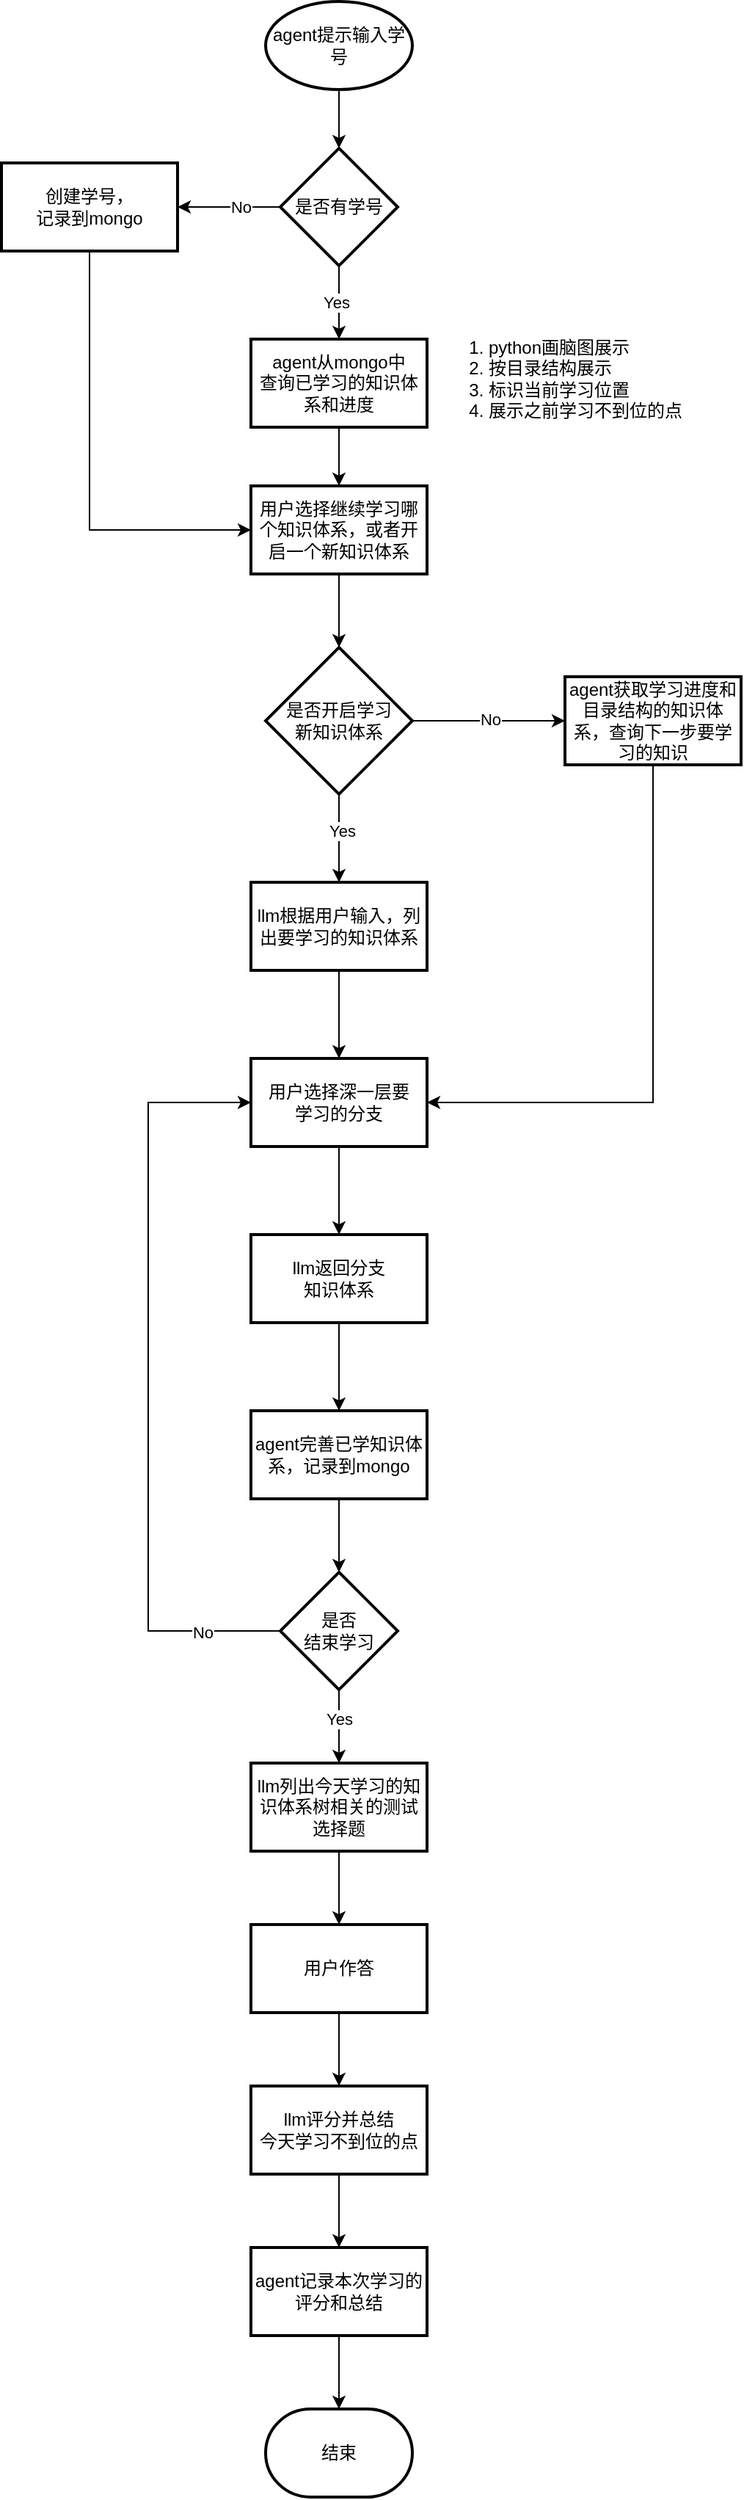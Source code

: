 <mxfile version="24.4.9" type="github">
  <diagram id="C5RBs43oDa-KdzZeNtuy" name="Page-1">
    <mxGraphModel dx="1752" dy="491" grid="1" gridSize="10" guides="1" tooltips="1" connect="1" arrows="1" fold="1" page="1" pageScale="1" pageWidth="827" pageHeight="1169" math="0" shadow="0">
      <root>
        <mxCell id="WIyWlLk6GJQsqaUBKTNV-0" />
        <mxCell id="WIyWlLk6GJQsqaUBKTNV-1" parent="WIyWlLk6GJQsqaUBKTNV-0" />
        <mxCell id="chA8V7Ig7ssHcd86SWjw-2" value="" style="edgeStyle=orthogonalEdgeStyle;rounded=0;orthogonalLoop=1;jettySize=auto;html=1;" parent="WIyWlLk6GJQsqaUBKTNV-1" source="chA8V7Ig7ssHcd86SWjw-0" target="chA8V7Ig7ssHcd86SWjw-1" edge="1">
          <mxGeometry relative="1" as="geometry" />
        </mxCell>
        <mxCell id="chA8V7Ig7ssHcd86SWjw-0" value="agent提示输入学号" style="strokeWidth=2;html=1;shape=mxgraph.flowchart.start_1;whiteSpace=wrap;" parent="WIyWlLk6GJQsqaUBKTNV-1" vertex="1">
          <mxGeometry x="90" y="20" width="100" height="60" as="geometry" />
        </mxCell>
        <mxCell id="chA8V7Ig7ssHcd86SWjw-4" value="" style="edgeStyle=orthogonalEdgeStyle;rounded=0;orthogonalLoop=1;jettySize=auto;html=1;" parent="WIyWlLk6GJQsqaUBKTNV-1" source="chA8V7Ig7ssHcd86SWjw-1" target="chA8V7Ig7ssHcd86SWjw-3" edge="1">
          <mxGeometry relative="1" as="geometry" />
        </mxCell>
        <mxCell id="chA8V7Ig7ssHcd86SWjw-5" value="Yes" style="edgeLabel;html=1;align=center;verticalAlign=middle;resizable=0;points=[];" parent="chA8V7Ig7ssHcd86SWjw-4" vertex="1" connectable="0">
          <mxGeometry x="-0.022" y="-2" relative="1" as="geometry">
            <mxPoint as="offset" />
          </mxGeometry>
        </mxCell>
        <mxCell id="chA8V7Ig7ssHcd86SWjw-44" value="" style="edgeStyle=orthogonalEdgeStyle;rounded=0;orthogonalLoop=1;jettySize=auto;html=1;" parent="WIyWlLk6GJQsqaUBKTNV-1" source="chA8V7Ig7ssHcd86SWjw-1" target="chA8V7Ig7ssHcd86SWjw-43" edge="1">
          <mxGeometry relative="1" as="geometry" />
        </mxCell>
        <mxCell id="chA8V7Ig7ssHcd86SWjw-45" value="No" style="edgeLabel;html=1;align=center;verticalAlign=middle;resizable=0;points=[];" parent="chA8V7Ig7ssHcd86SWjw-44" vertex="1" connectable="0">
          <mxGeometry x="-0.233" y="3" relative="1" as="geometry">
            <mxPoint y="-3" as="offset" />
          </mxGeometry>
        </mxCell>
        <mxCell id="chA8V7Ig7ssHcd86SWjw-1" value="是否有学号" style="rhombus;whiteSpace=wrap;html=1;strokeWidth=2;" parent="WIyWlLk6GJQsqaUBKTNV-1" vertex="1">
          <mxGeometry x="100" y="120" width="80" height="80" as="geometry" />
        </mxCell>
        <mxCell id="chA8V7Ig7ssHcd86SWjw-9" value="" style="edgeStyle=orthogonalEdgeStyle;rounded=0;orthogonalLoop=1;jettySize=auto;html=1;" parent="WIyWlLk6GJQsqaUBKTNV-1" source="chA8V7Ig7ssHcd86SWjw-3" target="chA8V7Ig7ssHcd86SWjw-8" edge="1">
          <mxGeometry relative="1" as="geometry" />
        </mxCell>
        <mxCell id="chA8V7Ig7ssHcd86SWjw-3" value="agent从mongo中&lt;div&gt;查询已学习的知识体系和进度&lt;/div&gt;" style="whiteSpace=wrap;html=1;strokeWidth=2;" parent="WIyWlLk6GJQsqaUBKTNV-1" vertex="1">
          <mxGeometry x="80" y="250" width="120" height="60" as="geometry" />
        </mxCell>
        <mxCell id="chA8V7Ig7ssHcd86SWjw-19" style="edgeStyle=orthogonalEdgeStyle;rounded=0;orthogonalLoop=1;jettySize=auto;html=1;exitX=0.5;exitY=1;exitDx=0;exitDy=0;entryX=1;entryY=0.5;entryDx=0;entryDy=0;" parent="WIyWlLk6GJQsqaUBKTNV-1" source="chA8V7Ig7ssHcd86SWjw-6" target="chA8V7Ig7ssHcd86SWjw-17" edge="1">
          <mxGeometry relative="1" as="geometry" />
        </mxCell>
        <mxCell id="chA8V7Ig7ssHcd86SWjw-6" value="agent获取学习进度和目录结构的知识体系，查询下一步要学习的知识" style="whiteSpace=wrap;html=1;strokeWidth=2;" parent="WIyWlLk6GJQsqaUBKTNV-1" vertex="1">
          <mxGeometry x="294" y="480" width="120" height="60" as="geometry" />
        </mxCell>
        <mxCell id="chA8V7Ig7ssHcd86SWjw-11" value="" style="edgeStyle=orthogonalEdgeStyle;rounded=0;orthogonalLoop=1;jettySize=auto;html=1;" parent="WIyWlLk6GJQsqaUBKTNV-1" source="chA8V7Ig7ssHcd86SWjw-8" target="chA8V7Ig7ssHcd86SWjw-10" edge="1">
          <mxGeometry relative="1" as="geometry" />
        </mxCell>
        <mxCell id="chA8V7Ig7ssHcd86SWjw-8" value="用户选择继续学习哪个知识体系，或者开启一个新知识体系" style="whiteSpace=wrap;html=1;strokeWidth=2;" parent="WIyWlLk6GJQsqaUBKTNV-1" vertex="1">
          <mxGeometry x="80" y="350" width="120" height="60" as="geometry" />
        </mxCell>
        <mxCell id="chA8V7Ig7ssHcd86SWjw-12" style="edgeStyle=orthogonalEdgeStyle;rounded=0;orthogonalLoop=1;jettySize=auto;html=1;exitX=1;exitY=0.5;exitDx=0;exitDy=0;entryX=0;entryY=0.5;entryDx=0;entryDy=0;" parent="WIyWlLk6GJQsqaUBKTNV-1" source="chA8V7Ig7ssHcd86SWjw-10" target="chA8V7Ig7ssHcd86SWjw-6" edge="1">
          <mxGeometry relative="1" as="geometry" />
        </mxCell>
        <mxCell id="chA8V7Ig7ssHcd86SWjw-13" value="No" style="edgeLabel;html=1;align=center;verticalAlign=middle;resizable=0;points=[];" parent="chA8V7Ig7ssHcd86SWjw-12" vertex="1" connectable="0">
          <mxGeometry x="0.019" y="1" relative="1" as="geometry">
            <mxPoint as="offset" />
          </mxGeometry>
        </mxCell>
        <mxCell id="chA8V7Ig7ssHcd86SWjw-15" value="" style="edgeStyle=orthogonalEdgeStyle;rounded=0;orthogonalLoop=1;jettySize=auto;html=1;" parent="WIyWlLk6GJQsqaUBKTNV-1" source="chA8V7Ig7ssHcd86SWjw-10" target="chA8V7Ig7ssHcd86SWjw-14" edge="1">
          <mxGeometry relative="1" as="geometry" />
        </mxCell>
        <mxCell id="chA8V7Ig7ssHcd86SWjw-16" value="Yes" style="edgeLabel;html=1;align=center;verticalAlign=middle;resizable=0;points=[];" parent="chA8V7Ig7ssHcd86SWjw-15" vertex="1" connectable="0">
          <mxGeometry x="-0.16" y="2" relative="1" as="geometry">
            <mxPoint as="offset" />
          </mxGeometry>
        </mxCell>
        <mxCell id="chA8V7Ig7ssHcd86SWjw-10" value="是否开启&lt;span style=&quot;background-color: initial;&quot;&gt;学习&lt;/span&gt;&lt;div&gt;&lt;span style=&quot;background-color: initial;&quot;&gt;新知识体系&lt;/span&gt;&lt;/div&gt;" style="rhombus;whiteSpace=wrap;html=1;strokeWidth=2;" parent="WIyWlLk6GJQsqaUBKTNV-1" vertex="1">
          <mxGeometry x="90" y="460" width="100" height="100" as="geometry" />
        </mxCell>
        <mxCell id="chA8V7Ig7ssHcd86SWjw-18" value="" style="edgeStyle=orthogonalEdgeStyle;rounded=0;orthogonalLoop=1;jettySize=auto;html=1;" parent="WIyWlLk6GJQsqaUBKTNV-1" source="chA8V7Ig7ssHcd86SWjw-14" target="chA8V7Ig7ssHcd86SWjw-17" edge="1">
          <mxGeometry relative="1" as="geometry" />
        </mxCell>
        <mxCell id="chA8V7Ig7ssHcd86SWjw-14" value="llm根据用户输入，列出要学习的知识体系" style="whiteSpace=wrap;html=1;strokeWidth=2;" parent="WIyWlLk6GJQsqaUBKTNV-1" vertex="1">
          <mxGeometry x="80" y="620" width="120" height="60" as="geometry" />
        </mxCell>
        <mxCell id="chA8V7Ig7ssHcd86SWjw-36" style="edgeStyle=orthogonalEdgeStyle;rounded=0;orthogonalLoop=1;jettySize=auto;html=1;exitX=0.5;exitY=1;exitDx=0;exitDy=0;entryX=0.5;entryY=0;entryDx=0;entryDy=0;" parent="WIyWlLk6GJQsqaUBKTNV-1" source="chA8V7Ig7ssHcd86SWjw-17" target="chA8V7Ig7ssHcd86SWjw-20" edge="1">
          <mxGeometry relative="1" as="geometry" />
        </mxCell>
        <mxCell id="chA8V7Ig7ssHcd86SWjw-17" value="用户选择深一层要&lt;div&gt;学习的分支&lt;/div&gt;" style="whiteSpace=wrap;html=1;strokeWidth=2;" parent="WIyWlLk6GJQsqaUBKTNV-1" vertex="1">
          <mxGeometry x="80" y="740" width="120" height="60" as="geometry" />
        </mxCell>
        <mxCell id="chA8V7Ig7ssHcd86SWjw-37" style="edgeStyle=orthogonalEdgeStyle;rounded=0;orthogonalLoop=1;jettySize=auto;html=1;exitX=0.5;exitY=1;exitDx=0;exitDy=0;entryX=0.5;entryY=0;entryDx=0;entryDy=0;" parent="WIyWlLk6GJQsqaUBKTNV-1" source="chA8V7Ig7ssHcd86SWjw-20" target="chA8V7Ig7ssHcd86SWjw-34" edge="1">
          <mxGeometry relative="1" as="geometry" />
        </mxCell>
        <mxCell id="chA8V7Ig7ssHcd86SWjw-20" value="llm返回分支&lt;div&gt;知识体系&lt;/div&gt;" style="whiteSpace=wrap;html=1;strokeWidth=2;" parent="WIyWlLk6GJQsqaUBKTNV-1" vertex="1">
          <mxGeometry x="80" y="860" width="120" height="60" as="geometry" />
        </mxCell>
        <mxCell id="chA8V7Ig7ssHcd86SWjw-24" style="edgeStyle=orthogonalEdgeStyle;rounded=0;orthogonalLoop=1;jettySize=auto;html=1;exitX=0;exitY=0.5;exitDx=0;exitDy=0;entryX=0;entryY=0.5;entryDx=0;entryDy=0;" parent="WIyWlLk6GJQsqaUBKTNV-1" source="chA8V7Ig7ssHcd86SWjw-22" target="chA8V7Ig7ssHcd86SWjw-17" edge="1">
          <mxGeometry relative="1" as="geometry">
            <Array as="points">
              <mxPoint x="10" y="1130" />
              <mxPoint x="10" y="770" />
            </Array>
          </mxGeometry>
        </mxCell>
        <mxCell id="chA8V7Ig7ssHcd86SWjw-25" value="No" style="edgeLabel;html=1;align=center;verticalAlign=middle;resizable=0;points=[];" parent="chA8V7Ig7ssHcd86SWjw-24" vertex="1" connectable="0">
          <mxGeometry x="-0.795" y="1" relative="1" as="geometry">
            <mxPoint as="offset" />
          </mxGeometry>
        </mxCell>
        <mxCell id="chA8V7Ig7ssHcd86SWjw-27" value="" style="edgeStyle=orthogonalEdgeStyle;rounded=0;orthogonalLoop=1;jettySize=auto;html=1;" parent="WIyWlLk6GJQsqaUBKTNV-1" source="chA8V7Ig7ssHcd86SWjw-22" target="chA8V7Ig7ssHcd86SWjw-26" edge="1">
          <mxGeometry relative="1" as="geometry" />
        </mxCell>
        <mxCell id="chA8V7Ig7ssHcd86SWjw-47" value="Yes" style="edgeLabel;html=1;align=center;verticalAlign=middle;resizable=0;points=[];" parent="chA8V7Ig7ssHcd86SWjw-27" vertex="1" connectable="0">
          <mxGeometry x="0.04" y="1" relative="1" as="geometry">
            <mxPoint x="-1" y="-6" as="offset" />
          </mxGeometry>
        </mxCell>
        <mxCell id="chA8V7Ig7ssHcd86SWjw-22" value="是否&lt;div&gt;结束学习&lt;/div&gt;" style="rhombus;whiteSpace=wrap;html=1;strokeWidth=2;" parent="WIyWlLk6GJQsqaUBKTNV-1" vertex="1">
          <mxGeometry x="100" y="1090" width="80" height="80" as="geometry" />
        </mxCell>
        <mxCell id="chA8V7Ig7ssHcd86SWjw-29" value="" style="edgeStyle=orthogonalEdgeStyle;rounded=0;orthogonalLoop=1;jettySize=auto;html=1;" parent="WIyWlLk6GJQsqaUBKTNV-1" source="chA8V7Ig7ssHcd86SWjw-26" target="chA8V7Ig7ssHcd86SWjw-28" edge="1">
          <mxGeometry relative="1" as="geometry" />
        </mxCell>
        <mxCell id="chA8V7Ig7ssHcd86SWjw-26" value="llm列出今天学习的知识体系树相关的测试选择题" style="whiteSpace=wrap;html=1;strokeWidth=2;" parent="WIyWlLk6GJQsqaUBKTNV-1" vertex="1">
          <mxGeometry x="80" y="1220" width="120" height="60" as="geometry" />
        </mxCell>
        <mxCell id="chA8V7Ig7ssHcd86SWjw-33" value="" style="edgeStyle=orthogonalEdgeStyle;rounded=0;orthogonalLoop=1;jettySize=auto;html=1;" parent="WIyWlLk6GJQsqaUBKTNV-1" source="chA8V7Ig7ssHcd86SWjw-28" target="chA8V7Ig7ssHcd86SWjw-32" edge="1">
          <mxGeometry relative="1" as="geometry" />
        </mxCell>
        <mxCell id="chA8V7Ig7ssHcd86SWjw-28" value="用户作答" style="whiteSpace=wrap;html=1;strokeWidth=2;" parent="WIyWlLk6GJQsqaUBKTNV-1" vertex="1">
          <mxGeometry x="80" y="1330" width="120" height="60" as="geometry" />
        </mxCell>
        <mxCell id="chA8V7Ig7ssHcd86SWjw-40" value="" style="edgeStyle=orthogonalEdgeStyle;rounded=0;orthogonalLoop=1;jettySize=auto;html=1;" parent="WIyWlLk6GJQsqaUBKTNV-1" source="chA8V7Ig7ssHcd86SWjw-32" target="chA8V7Ig7ssHcd86SWjw-39" edge="1">
          <mxGeometry relative="1" as="geometry" />
        </mxCell>
        <mxCell id="chA8V7Ig7ssHcd86SWjw-32" value="llm评分并总结&lt;div&gt;今天学习不到位的点&lt;/div&gt;" style="whiteSpace=wrap;html=1;strokeWidth=2;" parent="WIyWlLk6GJQsqaUBKTNV-1" vertex="1">
          <mxGeometry x="80" y="1440" width="120" height="60" as="geometry" />
        </mxCell>
        <mxCell id="chA8V7Ig7ssHcd86SWjw-38" style="edgeStyle=orthogonalEdgeStyle;rounded=0;orthogonalLoop=1;jettySize=auto;html=1;exitX=0.5;exitY=1;exitDx=0;exitDy=0;entryX=0.5;entryY=0;entryDx=0;entryDy=0;" parent="WIyWlLk6GJQsqaUBKTNV-1" source="chA8V7Ig7ssHcd86SWjw-34" target="chA8V7Ig7ssHcd86SWjw-22" edge="1">
          <mxGeometry relative="1" as="geometry" />
        </mxCell>
        <mxCell id="chA8V7Ig7ssHcd86SWjw-34" value="agent完善已学知识体系，记录到mongo" style="whiteSpace=wrap;html=1;strokeWidth=2;" parent="WIyWlLk6GJQsqaUBKTNV-1" vertex="1">
          <mxGeometry x="80" y="980" width="120" height="60" as="geometry" />
        </mxCell>
        <mxCell id="chA8V7Ig7ssHcd86SWjw-42" style="edgeStyle=orthogonalEdgeStyle;rounded=0;orthogonalLoop=1;jettySize=auto;html=1;exitX=0.5;exitY=1;exitDx=0;exitDy=0;" parent="WIyWlLk6GJQsqaUBKTNV-1" source="chA8V7Ig7ssHcd86SWjw-39" target="chA8V7Ig7ssHcd86SWjw-41" edge="1">
          <mxGeometry relative="1" as="geometry" />
        </mxCell>
        <mxCell id="chA8V7Ig7ssHcd86SWjw-39" value="agent记录本次学习的评分和总结" style="whiteSpace=wrap;html=1;strokeWidth=2;" parent="WIyWlLk6GJQsqaUBKTNV-1" vertex="1">
          <mxGeometry x="80" y="1550" width="120" height="60" as="geometry" />
        </mxCell>
        <mxCell id="chA8V7Ig7ssHcd86SWjw-41" value="结束" style="strokeWidth=2;html=1;shape=mxgraph.flowchart.terminator;whiteSpace=wrap;" parent="WIyWlLk6GJQsqaUBKTNV-1" vertex="1">
          <mxGeometry x="90" y="1660" width="100" height="60" as="geometry" />
        </mxCell>
        <mxCell id="chA8V7Ig7ssHcd86SWjw-46" style="edgeStyle=orthogonalEdgeStyle;rounded=0;orthogonalLoop=1;jettySize=auto;html=1;exitX=0.5;exitY=1;exitDx=0;exitDy=0;entryX=0;entryY=0.5;entryDx=0;entryDy=0;" parent="WIyWlLk6GJQsqaUBKTNV-1" source="chA8V7Ig7ssHcd86SWjw-43" target="chA8V7Ig7ssHcd86SWjw-8" edge="1">
          <mxGeometry relative="1" as="geometry" />
        </mxCell>
        <mxCell id="chA8V7Ig7ssHcd86SWjw-43" value="创建学号，&lt;div&gt;记录到mongo&lt;/div&gt;" style="whiteSpace=wrap;html=1;strokeWidth=2;" parent="WIyWlLk6GJQsqaUBKTNV-1" vertex="1">
          <mxGeometry x="-90" y="130" width="120" height="60" as="geometry" />
        </mxCell>
        <mxCell id="chA8V7Ig7ssHcd86SWjw-48" value="&lt;ol&gt;&lt;li&gt;python画脑图展示&lt;/li&gt;&lt;li&gt;按目录结构展示&lt;/li&gt;&lt;li&gt;标识当前学习位置&lt;/li&gt;&lt;li&gt;展示之前学习不到位的点&lt;/li&gt;&lt;/ol&gt;" style="text;strokeColor=none;fillColor=none;html=1;whiteSpace=wrap;verticalAlign=top;overflow=hidden;horizontal=1;spacingTop=0;" parent="WIyWlLk6GJQsqaUBKTNV-1" vertex="1">
          <mxGeometry x="200" y="230" width="180" height="80" as="geometry" />
        </mxCell>
      </root>
    </mxGraphModel>
  </diagram>
</mxfile>
